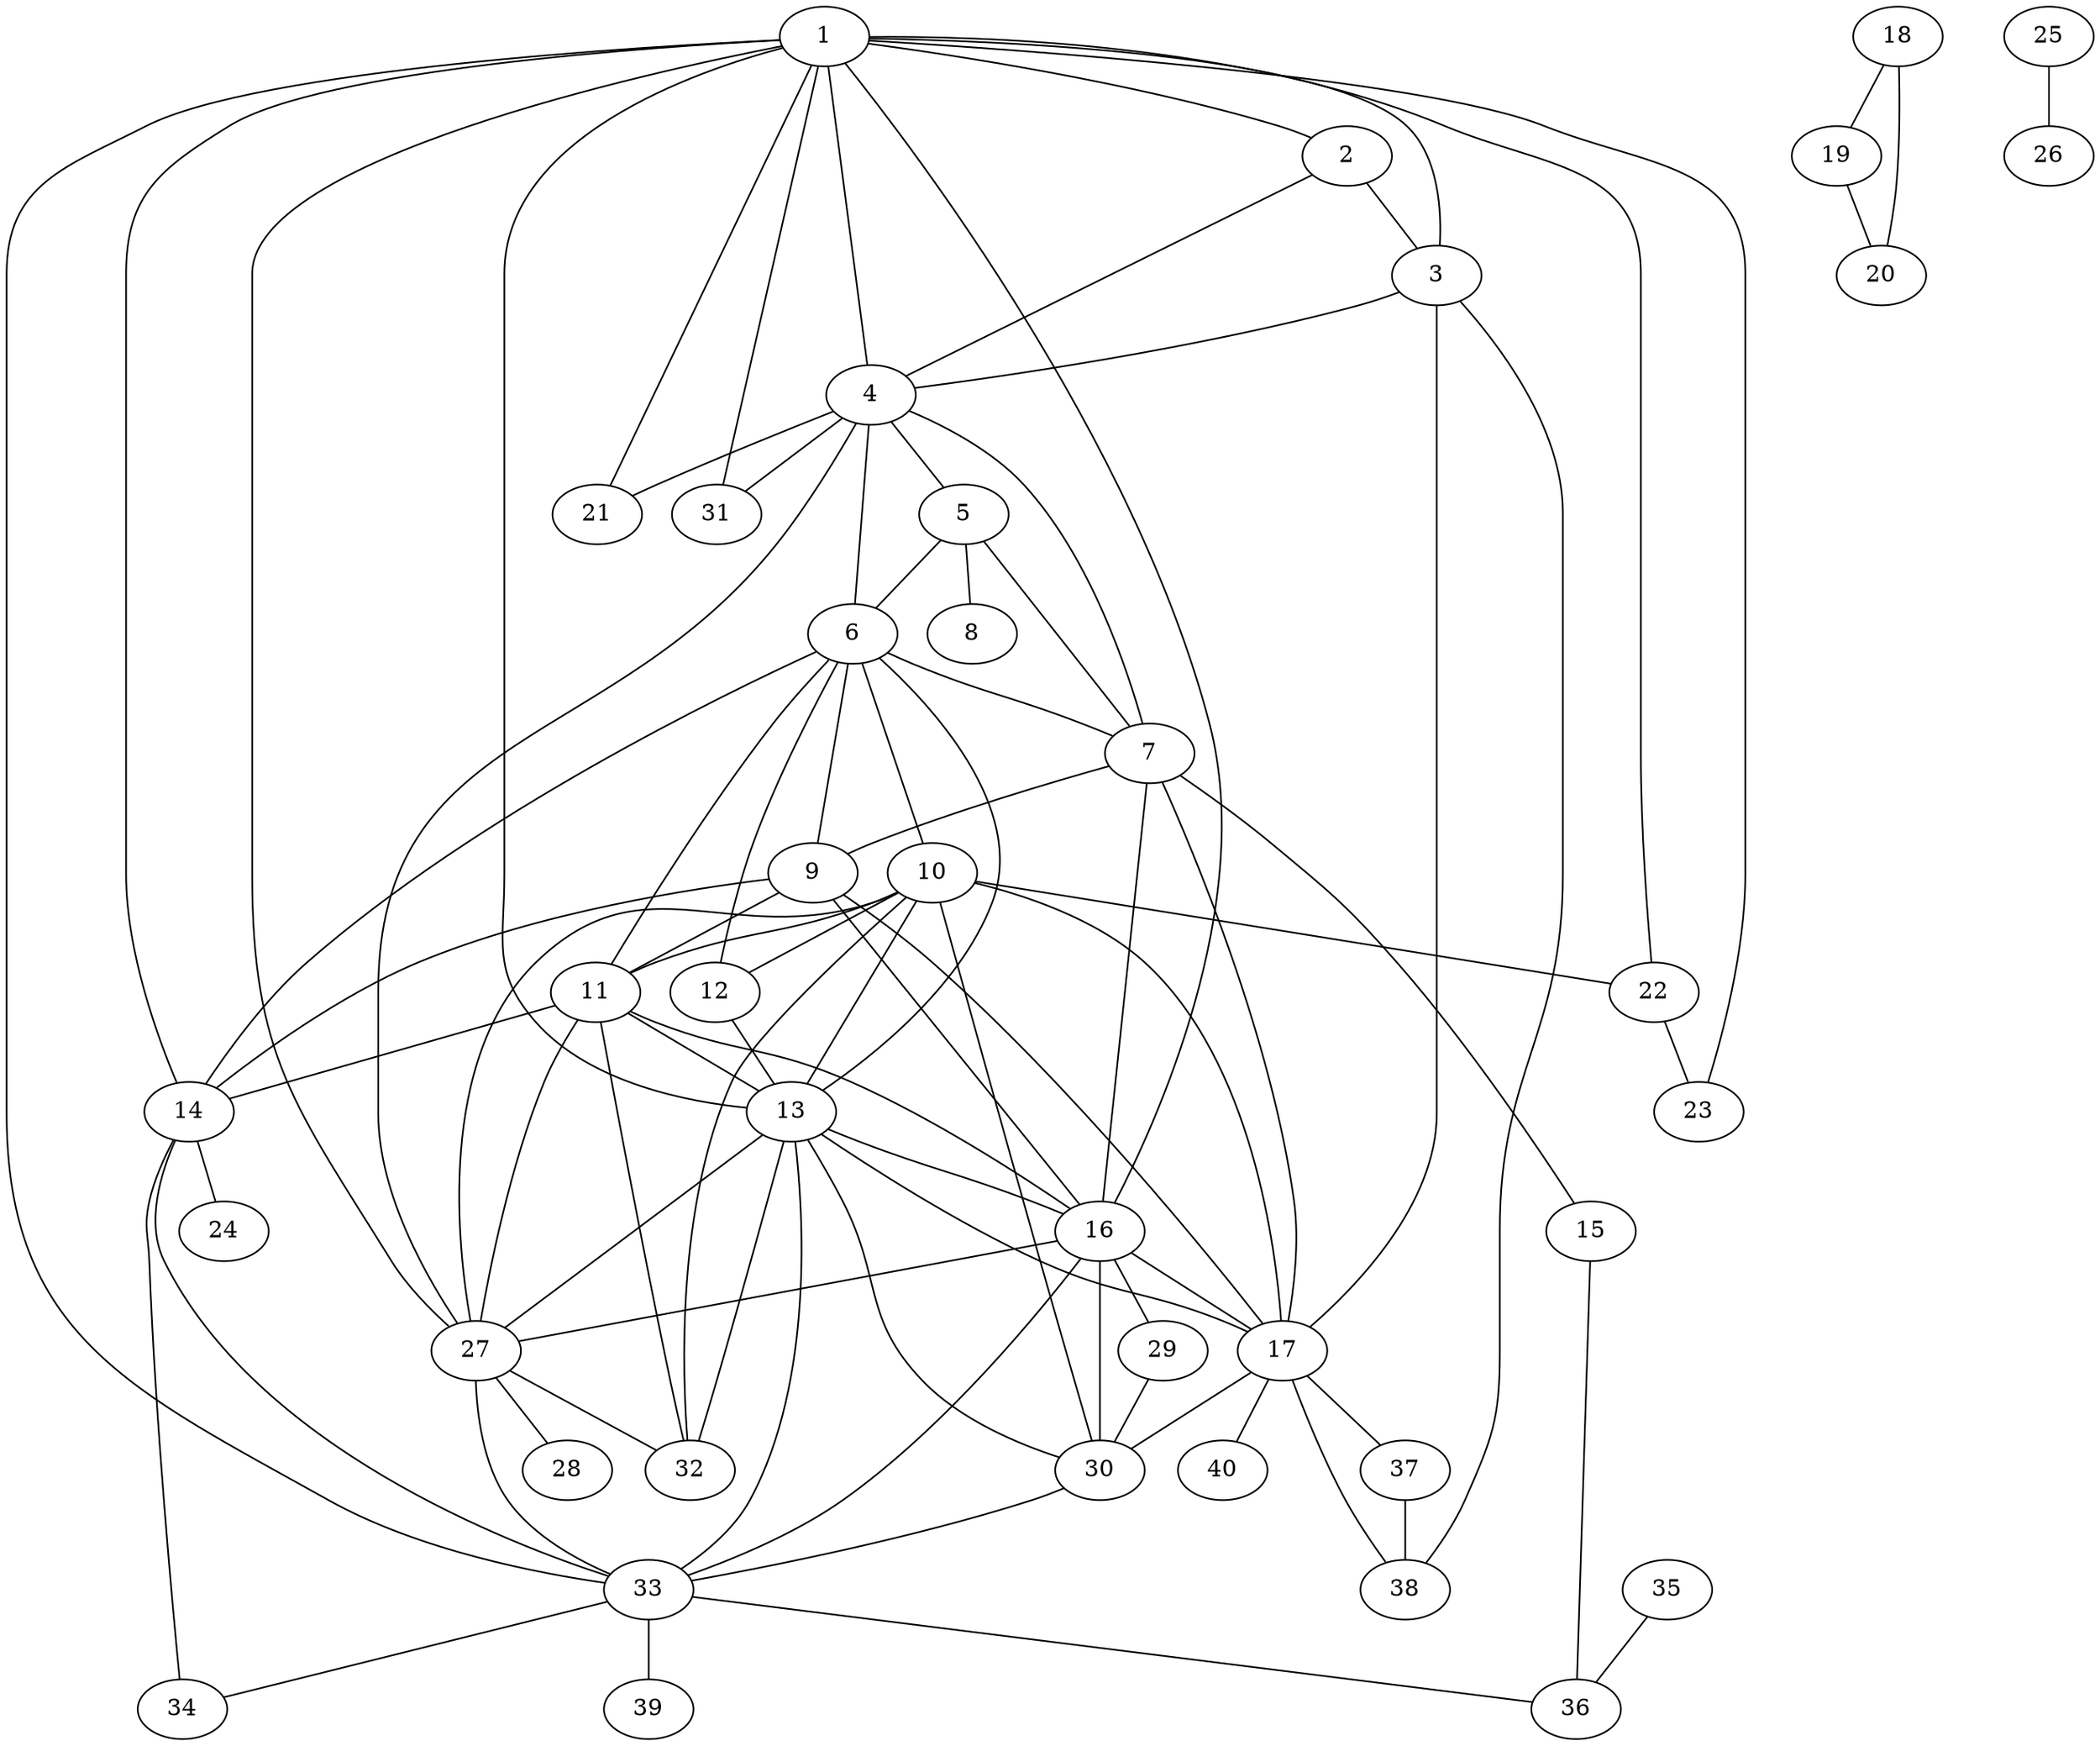 graph {
1--2;
2--3;
2--4;
5--6;
5--7;
5--8;
4--5;
6--7;
6--9;
6--10;
6--11;
6--12;
6--13;
4--6;
6--14;
7--9;
4--7;
7--15;
7--16;
7--17;
9--11;
9--16;
9--14;
9--17;
18--19;
18--20;
1--21;
4--21;
10--12;
12--13;
10--22;
1--22;
22--23;
14--24;
25--26;
27--28;
16--29;
29--30;
1--31;
4--31;
10--32;
11--32;
27--32;
13--32;
33--34;
14--34;
35--36;
15--36;
10--11;
10--27;
10--13;
10--30;
10--17;
11--27;
11--13;
11--16;
11--14;
37--38;
17--37;
13--27;
4--27;
16--27;
27--33;
1--27;
1--3;
3--4;
3--38;
3--17;
13--30;
13--16;
13--33;
1--13;
13--17;
1--4;
19--20;
17--38;
33--36;
33--39;
16--30;
30--33;
17--30;
16--33;
1--16;
16--17;
14--33;
1--33;
1--23;
1--14;
17--40;
}
